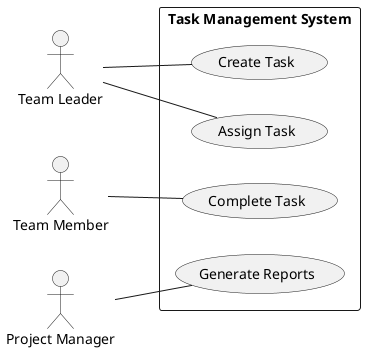 @startuml TaskManagementDiagram
left to right direction

actor "Team Leader" as teamLeader
actor "Team Member" as teamMember
actor "Project Manager" as projectManager

rectangle "Task Management System" {
  usecase "Create Task" as createTask
  usecase "Assign Task" as assignTask
  usecase "Complete Task" as completeTask
  usecase "Generate Reports" as generateReports

  teamLeader -- createTask
  teamLeader -- assignTask
  teamMember -- completeTask
  projectManager -- generateReports
}
@enduml
